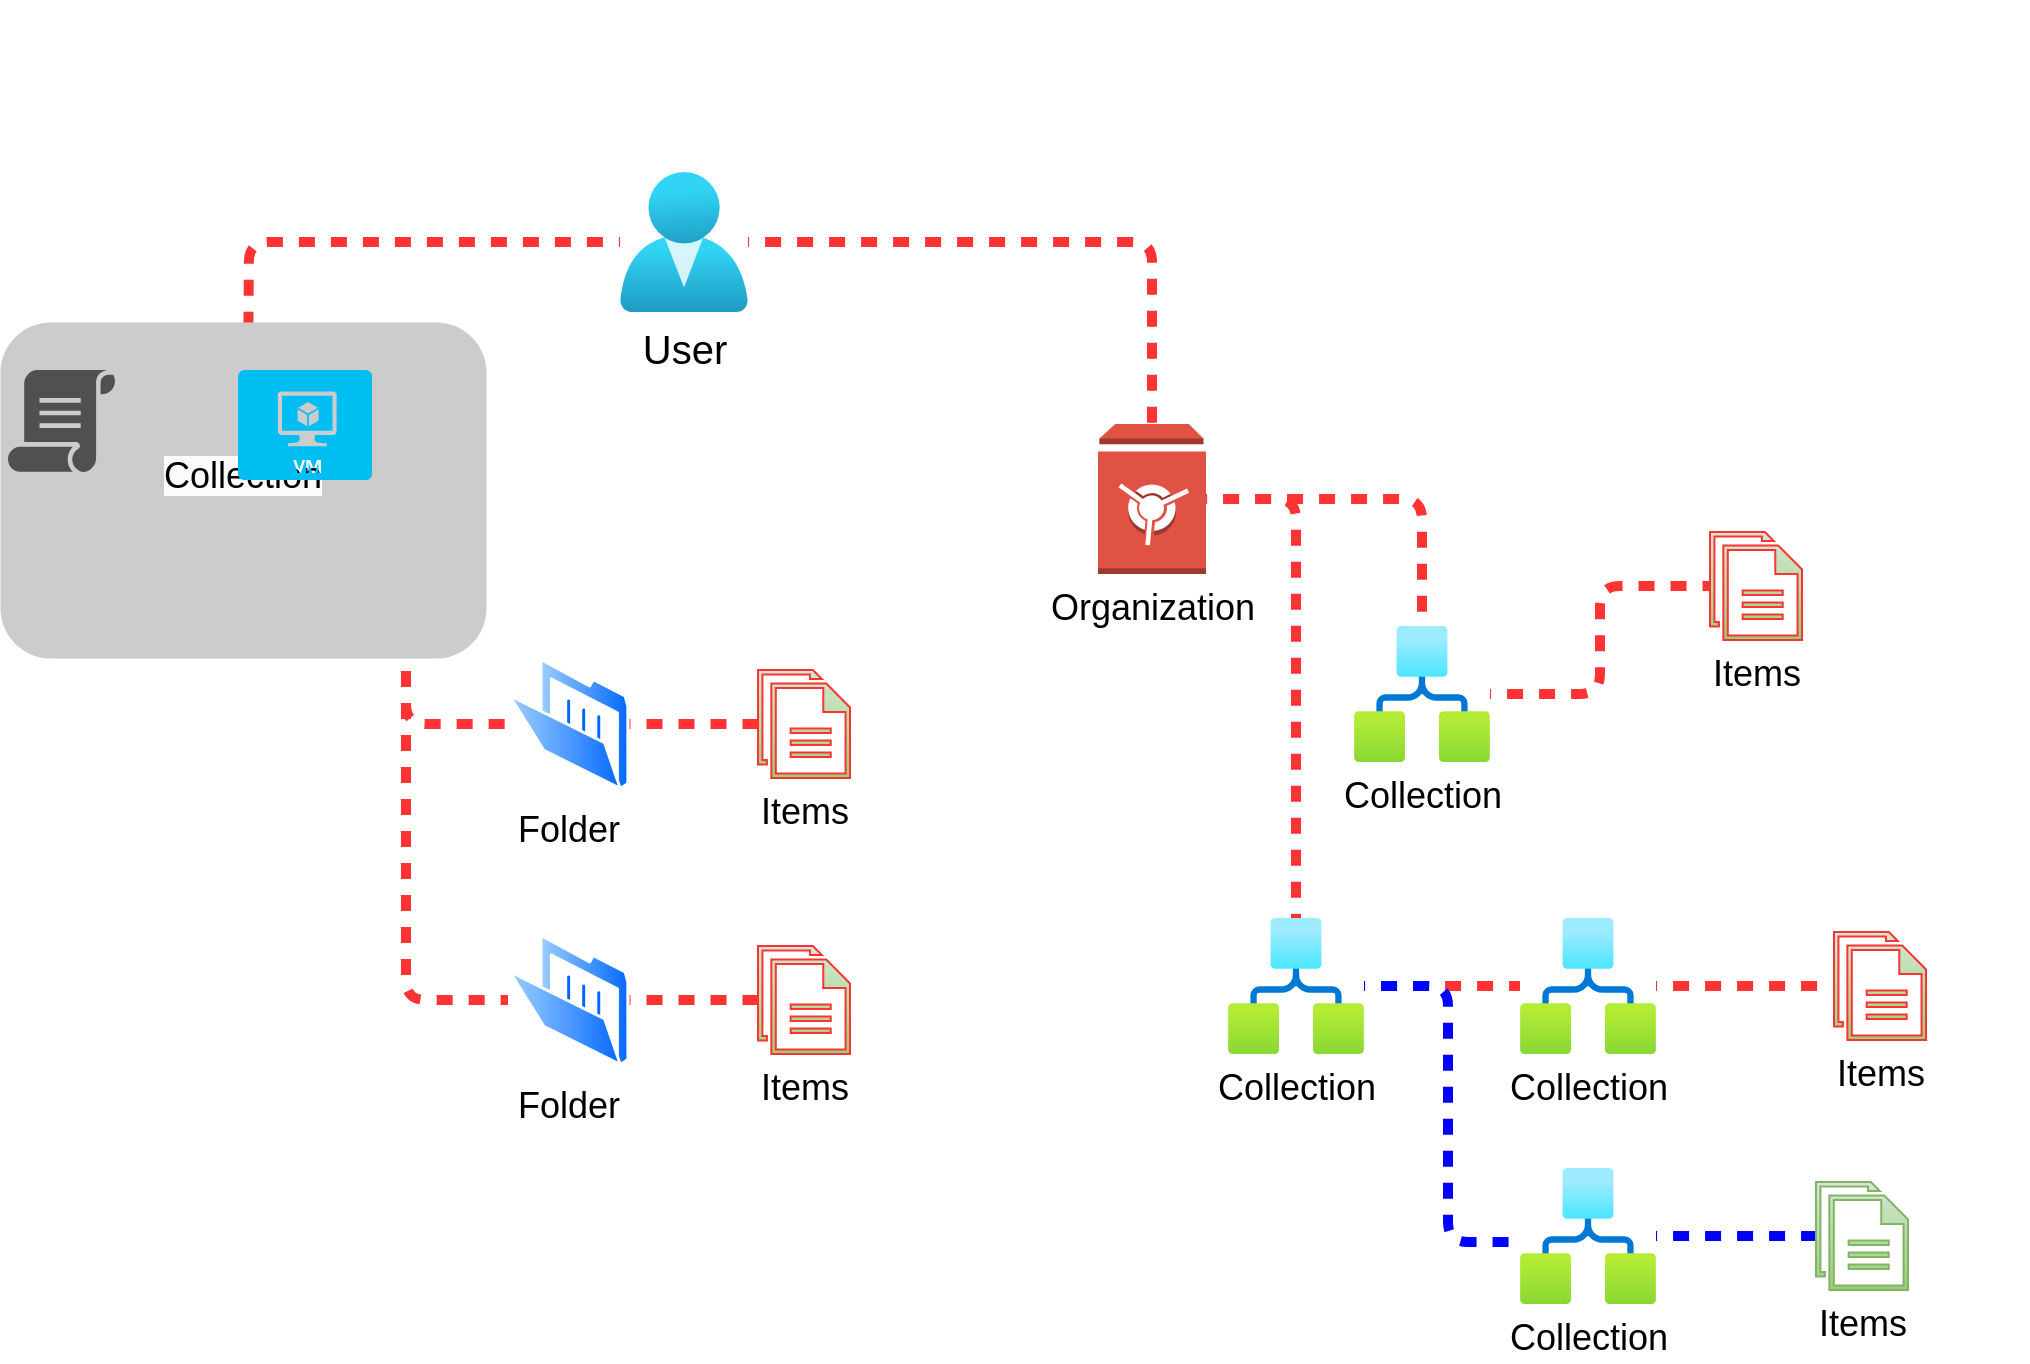 <mxfile version="24.4.4" type="github" pages="2">
  <diagram id="6hiZE-scxlc1er5gQ2BV" name="Page-1">
    <mxGraphModel dx="548" dy="290" grid="0" gridSize="10" guides="1" tooltips="1" connect="0" arrows="1" fold="1" page="1" pageScale="1" pageWidth="1100" pageHeight="850" background="#FFFFFF" math="0" shadow="0">
      <root>
        <mxCell id="0" />
        <mxCell id="1" parent="0" />
        <mxCell id="NDB9tgbWHjL2xSrFMW-w-5" style="edgeStyle=orthogonalEdgeStyle;shape=connector;curved=1;rounded=1;sketch=0;orthogonalLoop=1;jettySize=auto;html=1;labelBackgroundColor=default;fontFamily=Helvetica;fontSize=20;fontColor=#E4FDE1;endArrow=none;endFill=0;strokeColor=#028090;strokeWidth=6;fillColor=#F45B69;" parent="1" edge="1">
          <mxGeometry relative="1" as="geometry">
            <Array as="points">
              <mxPoint x="1034" y="173" />
              <mxPoint x="1034" y="480" />
            </Array>
            <mxPoint x="925" y="173" as="sourcePoint" />
          </mxGeometry>
        </mxCell>
        <mxCell id="UuFZeWKt9-e9n4YQ5i9r-9" style="edgeStyle=orthogonalEdgeStyle;shape=connector;curved=1;rounded=1;sketch=0;orthogonalLoop=1;jettySize=auto;html=1;labelBackgroundColor=default;fontFamily=Helvetica;fontSize=20;fontColor=#E4FDE1;endArrow=none;endFill=0;strokeColor=#028090;strokeWidth=6;fillColor=#F45B69;" parent="1" edge="1">
          <mxGeometry relative="1" as="geometry">
            <Array as="points">
              <mxPoint x="20" y="210" />
              <mxPoint x="20" y="505" />
            </Array>
            <mxPoint x="104" y="210" as="sourcePoint" />
          </mxGeometry>
        </mxCell>
        <mxCell id="UuFZeWKt9-e9n4YQ5i9r-11" style="edgeStyle=orthogonalEdgeStyle;shape=connector;curved=1;rounded=1;sketch=0;orthogonalLoop=1;jettySize=auto;html=1;labelBackgroundColor=default;fontFamily=Helvetica;fontSize=24;fontColor=#E4FDE1;endArrow=none;endFill=0;strokeColor=#028090;strokeWidth=6;fillColor=#F45B69;" parent="1" edge="1">
          <mxGeometry relative="1" as="geometry">
            <Array as="points">
              <mxPoint x="40" y="691" />
              <mxPoint x="40" y="210" />
            </Array>
            <mxPoint x="104" y="210" as="targetPoint" />
          </mxGeometry>
        </mxCell>
        <mxCell id="jTAXsKCG8LxdKpnMnmp3-14" style="edgeStyle=orthogonalEdgeStyle;shape=connector;rounded=1;orthogonalLoop=1;jettySize=auto;html=1;entryX=0.5;entryY=0;entryDx=0;entryDy=0;entryPerimeter=0;labelBackgroundColor=default;strokeColor=#FF3333;strokeWidth=5;fontFamily=Helvetica;fontSize=11;fontColor=default;endArrow=none;endFill=0;fillColor=none;flowAnimation=1;" parent="1" source="Dtk093Fk48xgs2-Uk4ut-2" edge="1">
          <mxGeometry relative="1" as="geometry">
            <mxPoint x="184" y="229" as="targetPoint" />
          </mxGeometry>
        </mxCell>
        <mxCell id="jTAXsKCG8LxdKpnMnmp3-15" style="edgeStyle=orthogonalEdgeStyle;shape=connector;rounded=1;orthogonalLoop=1;jettySize=auto;html=1;labelBackgroundColor=default;strokeColor=#FF3333;strokeWidth=5;fontFamily=Helvetica;fontSize=11;fontColor=default;endArrow=none;endFill=0;fillColor=none;flowAnimation=1;" parent="1" source="Dtk093Fk48xgs2-Uk4ut-2" target="Dtk093Fk48xgs2-Uk4ut-20" edge="1">
          <mxGeometry relative="1" as="geometry" />
        </mxCell>
        <mxCell id="Dtk093Fk48xgs2-Uk4ut-2" value="&lt;font style=&quot;font-size: 20px;&quot;&gt;User&lt;/font&gt;" style="image;aspect=fixed;html=1;points=[];align=center;fontSize=12;image=img/lib/azure2/identity/Users.svg;labelBackgroundColor=none;" parent="1" vertex="1">
          <mxGeometry x="370" y="122" width="64" height="70" as="geometry" />
        </mxCell>
        <mxCell id="jTAXsKCG8LxdKpnMnmp3-43" style="edgeStyle=orthogonalEdgeStyle;shape=connector;rounded=1;orthogonalLoop=1;jettySize=auto;html=1;labelBackgroundColor=default;strokeColor=#FF3333;strokeWidth=5;fontFamily=Helvetica;fontSize=11;fontColor=default;endArrow=none;endFill=0;fillColor=none;flowAnimation=1;" parent="1" source="Dtk093Fk48xgs2-Uk4ut-3" target="jTAXsKCG8LxdKpnMnmp3-6" edge="1">
          <mxGeometry relative="1" as="geometry" />
        </mxCell>
        <mxCell id="jTAXsKCG8LxdKpnMnmp3-44" style="edgeStyle=orthogonalEdgeStyle;shape=connector;rounded=1;orthogonalLoop=1;jettySize=auto;html=1;labelBackgroundColor=default;strokeColor=#0000FF;strokeWidth=5;fontFamily=Helvetica;fontSize=11;fontColor=default;endArrow=none;endFill=0;fillColor=none;flowAnimation=1;" parent="1" source="Dtk093Fk48xgs2-Uk4ut-3" target="jTAXsKCG8LxdKpnMnmp3-31" edge="1">
          <mxGeometry relative="1" as="geometry">
            <Array as="points">
              <mxPoint x="784" y="529" />
              <mxPoint x="784" y="657" />
            </Array>
          </mxGeometry>
        </mxCell>
        <mxCell id="Dtk093Fk48xgs2-Uk4ut-3" value="&lt;font style=&quot;font-size: 18px;&quot;&gt;Collection&lt;br&gt;&lt;/font&gt;" style="image;aspect=fixed;html=1;points=[];align=center;fontSize=12;image=img/lib/azure2/internet_of_things/Logic_Apps.svg;labelBackgroundColor=none;strokeColor=#FF3333;" parent="1" vertex="1">
          <mxGeometry x="674" y="495" width="68" height="68" as="geometry" />
        </mxCell>
        <mxCell id="jTAXsKCG8LxdKpnMnmp3-21" style="edgeStyle=orthogonalEdgeStyle;shape=connector;rounded=1;orthogonalLoop=1;jettySize=auto;html=1;entryX=0;entryY=0.5;entryDx=0;entryDy=0;labelBackgroundColor=default;strokeColor=#FF3333;strokeWidth=5;fontFamily=Helvetica;fontSize=11;fontColor=default;endArrow=none;endFill=0;fillColor=none;flowAnimation=1;" parent="1" target="jTAXsKCG8LxdKpnMnmp3-4" edge="1">
          <mxGeometry relative="1" as="geometry">
            <mxPoint x="211" y="266.571" as="sourcePoint" />
          </mxGeometry>
        </mxCell>
        <mxCell id="jTAXsKCG8LxdKpnMnmp3-22" style="edgeStyle=orthogonalEdgeStyle;shape=connector;rounded=1;orthogonalLoop=1;jettySize=auto;html=1;entryX=0;entryY=0.5;entryDx=0;entryDy=0;labelBackgroundColor=default;strokeColor=#FF3333;strokeWidth=5;fontFamily=Helvetica;fontSize=11;fontColor=default;endArrow=none;endFill=0;fillColor=none;flowAnimation=1;" parent="1" target="jTAXsKCG8LxdKpnMnmp3-2" edge="1">
          <mxGeometry relative="1" as="geometry">
            <mxPoint x="211" y="266.571" as="sourcePoint" />
          </mxGeometry>
        </mxCell>
        <mxCell id="jTAXsKCG8LxdKpnMnmp3-16" style="edgeStyle=orthogonalEdgeStyle;shape=connector;rounded=1;orthogonalLoop=1;jettySize=auto;html=1;labelBackgroundColor=default;strokeColor=#FF3333;strokeWidth=5;fontFamily=Helvetica;fontSize=11;fontColor=default;endArrow=none;endFill=0;fillColor=none;flowAnimation=1;" parent="1" source="Dtk093Fk48xgs2-Uk4ut-20" target="jTAXsKCG8LxdKpnMnmp3-10" edge="1">
          <mxGeometry relative="1" as="geometry" />
        </mxCell>
        <mxCell id="jTAXsKCG8LxdKpnMnmp3-17" style="edgeStyle=orthogonalEdgeStyle;shape=connector;rounded=1;orthogonalLoop=1;jettySize=auto;html=1;labelBackgroundColor=default;strokeColor=#FF3333;strokeWidth=5;fontFamily=Helvetica;fontSize=11;fontColor=default;endArrow=none;endFill=0;fillColor=none;flowAnimation=1;" parent="1" source="Dtk093Fk48xgs2-Uk4ut-20" target="Dtk093Fk48xgs2-Uk4ut-3" edge="1">
          <mxGeometry relative="1" as="geometry">
            <Array as="points">
              <mxPoint x="708" y="286" />
              <mxPoint x="708" y="450" />
            </Array>
          </mxGeometry>
        </mxCell>
        <mxCell id="Dtk093Fk48xgs2-Uk4ut-20" value="&lt;font style=&quot;font-size: 18px;&quot;&gt;Organization&lt;/font&gt;" style="outlineConnect=0;dashed=0;verticalLabelPosition=bottom;verticalAlign=top;align=center;html=1;shape=mxgraph.aws3.vault;fillColor=#E05243;gradientColor=none;strokeColor=#FF3333;" parent="1" vertex="1">
          <mxGeometry x="609" y="248" width="54" height="75" as="geometry" />
        </mxCell>
        <mxCell id="jTAXsKCG8LxdKpnMnmp3-40" style="edgeStyle=orthogonalEdgeStyle;shape=connector;rounded=1;orthogonalLoop=1;jettySize=auto;html=1;labelBackgroundColor=default;strokeColor=#FF3333;strokeWidth=5;fontFamily=Helvetica;fontSize=11;fontColor=default;endArrow=none;endFill=0;fillColor=none;flowAnimation=1;" parent="1" source="jTAXsKCG8LxdKpnMnmp3-2" target="jTAXsKCG8LxdKpnMnmp3-39" edge="1">
          <mxGeometry relative="1" as="geometry" />
        </mxCell>
        <mxCell id="jTAXsKCG8LxdKpnMnmp3-2" value="&lt;font style=&quot;font-size: 18px;&quot;&gt;Folder&lt;/font&gt;" style="image;aspect=fixed;perimeter=ellipsePerimeter;html=1;align=center;shadow=0;dashed=0;spacingTop=3;image=img/lib/active_directory/folder_open.svg;fontFamily=Helvetica;fontSize=11;fontColor=default;labelBackgroundColor=none;strokeColor=#FF3333;" parent="1" vertex="1">
          <mxGeometry x="314" y="503" width="60.72" height="66" as="geometry" />
        </mxCell>
        <mxCell id="jTAXsKCG8LxdKpnMnmp3-37" style="edgeStyle=orthogonalEdgeStyle;shape=connector;rounded=1;orthogonalLoop=1;jettySize=auto;html=1;labelBackgroundColor=default;strokeColor=#FF3333;strokeWidth=5;fontFamily=Helvetica;fontSize=11;fontColor=default;endArrow=none;endFill=0;fillColor=none;flowAnimation=1;" parent="1" source="jTAXsKCG8LxdKpnMnmp3-4" target="jTAXsKCG8LxdKpnMnmp3-36" edge="1">
          <mxGeometry relative="1" as="geometry" />
        </mxCell>
        <mxCell id="jTAXsKCG8LxdKpnMnmp3-4" value="&lt;font style=&quot;font-size: 18px;&quot;&gt;Folder&lt;/font&gt;" style="image;aspect=fixed;perimeter=ellipsePerimeter;html=1;align=center;shadow=0;dashed=0;spacingTop=3;image=img/lib/active_directory/folder_open.svg;fontFamily=Helvetica;fontSize=11;fontColor=default;labelBackgroundColor=none;strokeColor=#FF3333;" parent="1" vertex="1">
          <mxGeometry x="314" y="365" width="60.72" height="66" as="geometry" />
        </mxCell>
        <mxCell id="jTAXsKCG8LxdKpnMnmp3-46" style="edgeStyle=orthogonalEdgeStyle;shape=connector;rounded=1;orthogonalLoop=1;jettySize=auto;html=1;labelBackgroundColor=default;strokeColor=#FF3333;strokeWidth=5;fontFamily=Helvetica;fontSize=11;fontColor=default;endArrow=none;endFill=0;fillColor=none;flowAnimation=1;" parent="1" source="jTAXsKCG8LxdKpnMnmp3-6" target="jTAXsKCG8LxdKpnMnmp3-45" edge="1">
          <mxGeometry relative="1" as="geometry" />
        </mxCell>
        <mxCell id="jTAXsKCG8LxdKpnMnmp3-6" value="&lt;font style=&quot;font-size: 18px;&quot;&gt;Collection&lt;br&gt;&lt;/font&gt;" style="image;aspect=fixed;html=1;points=[];align=center;fontSize=12;image=img/lib/azure2/internet_of_things/Logic_Apps.svg;labelBackgroundColor=none;strokeColor=#FF3333;" parent="1" vertex="1">
          <mxGeometry x="820" y="495" width="68" height="68" as="geometry" />
        </mxCell>
        <mxCell id="jTAXsKCG8LxdKpnMnmp3-42" style="edgeStyle=orthogonalEdgeStyle;shape=connector;rounded=1;orthogonalLoop=1;jettySize=auto;html=1;labelBackgroundColor=default;strokeColor=#FF3333;strokeWidth=5;fontFamily=Helvetica;fontSize=11;fontColor=default;endArrow=none;endFill=0;fillColor=none;flowAnimation=1;" parent="1" source="jTAXsKCG8LxdKpnMnmp3-10" target="jTAXsKCG8LxdKpnMnmp3-41" edge="1">
          <mxGeometry relative="1" as="geometry" />
        </mxCell>
        <mxCell id="jTAXsKCG8LxdKpnMnmp3-10" value="&lt;font style=&quot;font-size: 18px;&quot;&gt;Collection&lt;br&gt;&lt;/font&gt;" style="image;aspect=fixed;html=1;points=[];align=center;fontSize=12;image=img/lib/azure2/internet_of_things/Logic_Apps.svg;labelBackgroundColor=none;strokeColor=#FF3333;" parent="1" vertex="1">
          <mxGeometry x="737" y="349" width="68" height="68" as="geometry" />
        </mxCell>
        <mxCell id="jTAXsKCG8LxdKpnMnmp3-48" style="edgeStyle=orthogonalEdgeStyle;shape=connector;rounded=1;orthogonalLoop=1;jettySize=auto;html=1;labelBackgroundColor=default;strokeColor=#0000FF;strokeWidth=5;fontFamily=Helvetica;fontSize=11;fontColor=default;endArrow=none;endFill=0;fillColor=none;flowAnimation=1;" parent="1" source="jTAXsKCG8LxdKpnMnmp3-31" target="jTAXsKCG8LxdKpnMnmp3-47" edge="1">
          <mxGeometry relative="1" as="geometry" />
        </mxCell>
        <mxCell id="jTAXsKCG8LxdKpnMnmp3-31" value="&lt;font style=&quot;font-size: 18px;&quot;&gt;Collection&lt;br&gt;&lt;/font&gt;" style="image;aspect=fixed;html=1;points=[];align=center;fontSize=12;image=img/lib/azure2/internet_of_things/Logic_Apps.svg;labelBackgroundColor=none;" parent="1" vertex="1">
          <mxGeometry x="820" y="620" width="68" height="68" as="geometry" />
        </mxCell>
        <mxCell id="jTAXsKCG8LxdKpnMnmp3-36" value="&lt;font style=&quot;font-size: 18px;&quot;&gt;Items&lt;/font&gt;" style="sketch=0;pointerEvents=1;shadow=0;dashed=0;html=1;strokeColor=#FF3333;fillColor=#d5e8d4;labelPosition=center;verticalLabelPosition=bottom;verticalAlign=top;outlineConnect=0;align=center;shape=mxgraph.office.concepts.documents;fontFamily=Helvetica;fontSize=11;gradientColor=#97d077;" parent="1" vertex="1">
          <mxGeometry x="439" y="371" width="46" height="54" as="geometry" />
        </mxCell>
        <mxCell id="jTAXsKCG8LxdKpnMnmp3-39" value="&lt;font style=&quot;font-size: 18px;&quot;&gt;Items&lt;/font&gt;" style="sketch=0;pointerEvents=1;shadow=0;dashed=0;html=1;strokeColor=#FF3333;fillColor=#d5e8d4;labelPosition=center;verticalLabelPosition=bottom;verticalAlign=top;outlineConnect=0;align=center;shape=mxgraph.office.concepts.documents;fontFamily=Helvetica;fontSize=11;gradientColor=#97d077;" parent="1" vertex="1">
          <mxGeometry x="439" y="509" width="46" height="54" as="geometry" />
        </mxCell>
        <mxCell id="jTAXsKCG8LxdKpnMnmp3-41" value="&lt;font style=&quot;font-size: 18px;&quot;&gt;Items&lt;/font&gt;" style="sketch=0;pointerEvents=1;shadow=0;dashed=0;html=1;strokeColor=#FF3333;fillColor=#d5e8d4;labelPosition=center;verticalLabelPosition=bottom;verticalAlign=top;outlineConnect=0;align=center;shape=mxgraph.office.concepts.documents;fontFamily=Helvetica;fontSize=11;gradientColor=#97d077;" parent="1" vertex="1">
          <mxGeometry x="915" y="302" width="46" height="54" as="geometry" />
        </mxCell>
        <mxCell id="jTAXsKCG8LxdKpnMnmp3-45" value="&lt;font style=&quot;font-size: 18px;&quot;&gt;Items&lt;/font&gt;" style="sketch=0;pointerEvents=1;shadow=0;dashed=0;html=1;strokeColor=#FF3333;fillColor=#d5e8d4;labelPosition=center;verticalLabelPosition=bottom;verticalAlign=top;outlineConnect=0;align=center;shape=mxgraph.office.concepts.documents;fontFamily=Helvetica;fontSize=11;gradientColor=#97d077;" parent="1" vertex="1">
          <mxGeometry x="977" y="502" width="46" height="54" as="geometry" />
        </mxCell>
        <mxCell id="jTAXsKCG8LxdKpnMnmp3-47" value="&lt;font style=&quot;font-size: 18px;&quot;&gt;Items&lt;/font&gt;" style="sketch=0;pointerEvents=1;shadow=0;dashed=0;html=1;strokeColor=#82b366;fillColor=#d5e8d4;labelPosition=center;verticalLabelPosition=bottom;verticalAlign=top;outlineConnect=0;align=center;shape=mxgraph.office.concepts.documents;fontFamily=Helvetica;fontSize=11;gradientColor=#97d077;" parent="1" vertex="1">
          <mxGeometry x="968" y="627" width="46" height="54" as="geometry" />
        </mxCell>
        <mxCell id="_Um6mK5xSViLYyf8_iDa-1" value="" style="shape=image;verticalLabelPosition=bottom;labelBackgroundColor=default;verticalAlign=top;aspect=fixed;imageAspect=0;image=https://upload.wikimedia.org/wikipedia/commons/thumb/1/12/%C3%89lectricit%C3%A9_de_France_logo.svg/2560px-%C3%89lectricit%C3%A9_de_France_logo.svg.png;" vertex="1" parent="1">
          <mxGeometry x="940" y="36" width="133.65" height="56.8" as="geometry" />
        </mxCell>
        <mxCell id="_Um6mK5xSViLYyf8_iDa-2" value="&#xa;&lt;span style=&quot;color: rgb(0, 0, 0); font-family: Helvetica; font-size: 18px; font-style: normal; font-variant-ligatures: normal; font-variant-caps: normal; font-weight: 400; letter-spacing: normal; orphans: 2; text-align: center; text-indent: 0px; text-transform: none; widows: 2; word-spacing: 0px; -webkit-text-stroke-width: 0px; white-space: nowrap; background-color: rgb(251, 251, 251); text-decoration-thickness: initial; text-decoration-style: initial; text-decoration-color: initial; display: inline !important; float: none;&quot;&gt;Collection&lt;/span&gt;&#xa;&#xa;" style="rounded=1;whiteSpace=wrap;html=1;fillColor=#CCCCCC;strokeColor=#CCCCCC;strokeWidth=0;" vertex="1" parent="1">
          <mxGeometry x="60" y="197" width="243" height="168" as="geometry" />
        </mxCell>
        <mxCell id="_Um6mK5xSViLYyf8_iDa-6" value="" style="verticalLabelPosition=bottom;html=1;verticalAlign=top;align=center;strokeColor=none;fillColor=#00BEF2;shape=mxgraph.azure.virtual_machine;" vertex="1" parent="1">
          <mxGeometry x="179" y="221" width="67" height="55" as="geometry" />
        </mxCell>
        <mxCell id="_Um6mK5xSViLYyf8_iDa-8" value="" style="sketch=0;pointerEvents=1;shadow=0;dashed=0;html=1;strokeColor=none;fillColor=#505050;labelPosition=center;verticalLabelPosition=bottom;verticalAlign=top;outlineConnect=0;align=center;shape=mxgraph.office.concepts.script;" vertex="1" parent="1">
          <mxGeometry x="64" y="221" width="54" height="51" as="geometry" />
        </mxCell>
        <mxCell id="_Um6mK5xSViLYyf8_iDa-9" value="" style="shape=image;html=1;verticalAlign=top;verticalLabelPosition=bottom;labelBackgroundColor=#ffffff;imageAspect=0;aspect=fixed;image=https://cdn4.iconfinder.com/data/icons/ionicons/512/icon-plus-round-128.png" vertex="1" parent="1">
          <mxGeometry x="134" y="241" width="24" height="24" as="geometry" />
        </mxCell>
      </root>
    </mxGraphModel>
  </diagram>
  <diagram name="org" id="QWrxwEZsZMZ6ye2zUo_J">
    <mxGraphModel dx="2390" dy="1119" grid="0" gridSize="10" guides="1" tooltips="1" connect="1" arrows="1" fold="1" page="1" pageScale="1" pageWidth="1100" pageHeight="850" background="#114B5F" math="0" shadow="0">
      <root>
        <mxCell id="mywQiq_Pqser-VUfGeY2-0" />
        <mxCell id="mywQiq_Pqser-VUfGeY2-1" parent="mywQiq_Pqser-VUfGeY2-0" />
        <mxCell id="mywQiq_Pqser-VUfGeY2-2" style="edgeStyle=orthogonalEdgeStyle;shape=connector;curved=1;rounded=1;sketch=0;orthogonalLoop=1;jettySize=auto;html=1;labelBackgroundColor=default;fontFamily=Helvetica;fontSize=20;fontColor=#E4FDE1;endArrow=none;endFill=0;strokeColor=#028090;strokeWidth=6;fillColor=#F45B69;" edge="1" parent="mywQiq_Pqser-VUfGeY2-1">
          <mxGeometry relative="1" as="geometry">
            <Array as="points">
              <mxPoint x="1034" y="173" />
              <mxPoint x="1034" y="480" />
            </Array>
            <mxPoint x="925" y="173" as="sourcePoint" />
          </mxGeometry>
        </mxCell>
        <mxCell id="mywQiq_Pqser-VUfGeY2-3" style="edgeStyle=orthogonalEdgeStyle;shape=connector;curved=1;rounded=1;sketch=0;orthogonalLoop=1;jettySize=auto;html=1;labelBackgroundColor=default;fontFamily=Helvetica;fontSize=20;fontColor=#E4FDE1;endArrow=none;endFill=0;strokeColor=#028090;strokeWidth=6;fillColor=#F45B69;" edge="1" parent="mywQiq_Pqser-VUfGeY2-1">
          <mxGeometry relative="1" as="geometry">
            <Array as="points">
              <mxPoint x="20" y="210" />
              <mxPoint x="20" y="505" />
            </Array>
            <mxPoint x="104" y="210" as="sourcePoint" />
          </mxGeometry>
        </mxCell>
        <mxCell id="mywQiq_Pqser-VUfGeY2-4" style="edgeStyle=orthogonalEdgeStyle;shape=connector;curved=1;rounded=1;sketch=0;orthogonalLoop=1;jettySize=auto;html=1;labelBackgroundColor=default;fontFamily=Helvetica;fontSize=24;fontColor=#E4FDE1;endArrow=none;endFill=0;strokeColor=#028090;strokeWidth=6;fillColor=#F45B69;" edge="1" parent="mywQiq_Pqser-VUfGeY2-1">
          <mxGeometry relative="1" as="geometry">
            <Array as="points">
              <mxPoint x="40" y="691" />
              <mxPoint x="40" y="210" />
            </Array>
            <mxPoint x="104" y="210" as="targetPoint" />
          </mxGeometry>
        </mxCell>
        <mxCell id="mywQiq_Pqser-VUfGeY2-5" value="&lt;font style=&quot;font-size: 18px;&quot;&gt;Group&lt;/font&gt;" style="image;aspect=fixed;html=1;points=[];align=center;fontSize=12;image=img/lib/azure2/identity/Groups.svg;labelBackgroundColor=none;" vertex="1" parent="mywQiq_Pqser-VUfGeY2-1">
          <mxGeometry x="666" y="617" width="68" height="56.0" as="geometry" />
        </mxCell>
        <mxCell id="mywQiq_Pqser-VUfGeY2-8" value="&lt;font style=&quot;font-size: 20px;&quot;&gt;User&lt;/font&gt;" style="image;aspect=fixed;html=1;points=[];align=center;fontSize=12;image=img/lib/azure2/identity/Users.svg;labelBackgroundColor=none;" vertex="1" parent="mywQiq_Pqser-VUfGeY2-1">
          <mxGeometry x="306" y="607" width="64" height="70" as="geometry" />
        </mxCell>
        <mxCell id="mywQiq_Pqser-VUfGeY2-9" style="edgeStyle=orthogonalEdgeStyle;shape=connector;rounded=1;orthogonalLoop=1;jettySize=auto;html=1;labelBackgroundColor=default;strokeColor=default;strokeWidth=5;fontFamily=Helvetica;fontSize=11;fontColor=default;endArrow=none;endFill=0;fillColor=none;" edge="1" parent="mywQiq_Pqser-VUfGeY2-1" source="mywQiq_Pqser-VUfGeY2-11" target="mywQiq_Pqser-VUfGeY2-24">
          <mxGeometry relative="1" as="geometry" />
        </mxCell>
        <mxCell id="mywQiq_Pqser-VUfGeY2-10" style="edgeStyle=orthogonalEdgeStyle;shape=connector;rounded=1;orthogonalLoop=1;jettySize=auto;html=1;labelBackgroundColor=default;strokeColor=default;strokeWidth=5;fontFamily=Helvetica;fontSize=11;fontColor=default;endArrow=none;endFill=0;fillColor=none;" edge="1" parent="mywQiq_Pqser-VUfGeY2-1" source="mywQiq_Pqser-VUfGeY2-11" target="mywQiq_Pqser-VUfGeY2-28">
          <mxGeometry relative="1" as="geometry">
            <Array as="points">
              <mxPoint x="268" y="355" />
              <mxPoint x="268" y="483" />
            </Array>
          </mxGeometry>
        </mxCell>
        <mxCell id="mywQiq_Pqser-VUfGeY2-11" value="&lt;font style=&quot;font-size: 18px;&quot;&gt;Collection&lt;br&gt;&lt;/font&gt;" style="image;aspect=fixed;html=1;points=[];align=center;fontSize=12;image=img/lib/azure2/internet_of_things/Logic_Apps.svg;labelBackgroundColor=none;" vertex="1" parent="mywQiq_Pqser-VUfGeY2-1">
          <mxGeometry x="158" y="321" width="68" height="68" as="geometry" />
        </mxCell>
        <mxCell id="mywQiq_Pqser-VUfGeY2-12" value="" style="shape=image;imageAspect=0;aspect=fixed;verticalLabelPosition=bottom;verticalAlign=top;image=https://play-lh.googleusercontent.com/-jz18EgBYlmeHlnsq_iltq6uLnYFtXAVR_gi_d0qEj0pANQ1MtrJIstJoCQtImlWKwc;" vertex="1" parent="mywQiq_Pqser-VUfGeY2-1">
          <mxGeometry x="940" y="15" width="136" height="136" as="geometry" />
        </mxCell>
        <mxCell id="mywQiq_Pqser-VUfGeY2-16" style="edgeStyle=orthogonalEdgeStyle;shape=connector;rounded=1;orthogonalLoop=1;jettySize=auto;html=1;labelBackgroundColor=default;strokeColor=default;strokeWidth=5;fontFamily=Helvetica;fontSize=11;fontColor=default;endArrow=none;endFill=0;fillColor=none;" edge="1" parent="mywQiq_Pqser-VUfGeY2-1" source="mywQiq_Pqser-VUfGeY2-18" target="mywQiq_Pqser-VUfGeY2-26">
          <mxGeometry relative="1" as="geometry" />
        </mxCell>
        <mxCell id="mywQiq_Pqser-VUfGeY2-17" style="edgeStyle=orthogonalEdgeStyle;shape=connector;rounded=1;orthogonalLoop=1;jettySize=auto;html=1;labelBackgroundColor=default;strokeColor=default;strokeWidth=5;fontFamily=Helvetica;fontSize=11;fontColor=default;endArrow=none;endFill=0;fillColor=none;" edge="1" parent="mywQiq_Pqser-VUfGeY2-1" source="mywQiq_Pqser-VUfGeY2-18" target="mywQiq_Pqser-VUfGeY2-11">
          <mxGeometry relative="1" as="geometry">
            <Array as="points">
              <mxPoint x="192" y="112" />
              <mxPoint x="192" y="276" />
            </Array>
          </mxGeometry>
        </mxCell>
        <mxCell id="mywQiq_Pqser-VUfGeY2-18" value="&lt;font style=&quot;font-size: 18px;&quot;&gt;Organization&lt;/font&gt;" style="outlineConnect=0;dashed=0;verticalLabelPosition=bottom;verticalAlign=top;align=center;html=1;shape=mxgraph.aws3.vault;fillColor=#E05243;gradientColor=none;" vertex="1" parent="mywQiq_Pqser-VUfGeY2-1">
          <mxGeometry x="93" y="74" width="54" height="75" as="geometry" />
        </mxCell>
        <mxCell id="mywQiq_Pqser-VUfGeY2-23" style="edgeStyle=orthogonalEdgeStyle;shape=connector;rounded=1;orthogonalLoop=1;jettySize=auto;html=1;labelBackgroundColor=default;strokeColor=default;strokeWidth=5;fontFamily=Helvetica;fontSize=11;fontColor=default;endArrow=none;endFill=0;fillColor=none;" edge="1" parent="mywQiq_Pqser-VUfGeY2-1" source="mywQiq_Pqser-VUfGeY2-24" target="mywQiq_Pqser-VUfGeY2-32">
          <mxGeometry relative="1" as="geometry" />
        </mxCell>
        <mxCell id="mywQiq_Pqser-VUfGeY2-24" value="&lt;font style=&quot;font-size: 18px;&quot;&gt;Collection&lt;br&gt;&lt;/font&gt;" style="image;aspect=fixed;html=1;points=[];align=center;fontSize=12;image=img/lib/azure2/internet_of_things/Logic_Apps.svg;labelBackgroundColor=none;" vertex="1" parent="mywQiq_Pqser-VUfGeY2-1">
          <mxGeometry x="304" y="321" width="68" height="68" as="geometry" />
        </mxCell>
        <mxCell id="mywQiq_Pqser-VUfGeY2-25" style="edgeStyle=orthogonalEdgeStyle;shape=connector;rounded=1;orthogonalLoop=1;jettySize=auto;html=1;labelBackgroundColor=default;strokeColor=default;strokeWidth=5;fontFamily=Helvetica;fontSize=11;fontColor=default;endArrow=none;endFill=0;fillColor=none;" edge="1" parent="mywQiq_Pqser-VUfGeY2-1" source="mywQiq_Pqser-VUfGeY2-26" target="mywQiq_Pqser-VUfGeY2-31">
          <mxGeometry relative="1" as="geometry" />
        </mxCell>
        <mxCell id="mywQiq_Pqser-VUfGeY2-26" value="&lt;font style=&quot;font-size: 18px;&quot;&gt;Collection&lt;br&gt;&lt;/font&gt;" style="image;aspect=fixed;html=1;points=[];align=center;fontSize=12;image=img/lib/azure2/internet_of_things/Logic_Apps.svg;labelBackgroundColor=none;" vertex="1" parent="mywQiq_Pqser-VUfGeY2-1">
          <mxGeometry x="236" y="121" width="68" height="68" as="geometry" />
        </mxCell>
        <mxCell id="mywQiq_Pqser-VUfGeY2-27" style="edgeStyle=orthogonalEdgeStyle;shape=connector;rounded=1;orthogonalLoop=1;jettySize=auto;html=1;labelBackgroundColor=default;strokeColor=default;strokeWidth=5;fontFamily=Helvetica;fontSize=11;fontColor=default;endArrow=none;endFill=0;fillColor=none;" edge="1" parent="mywQiq_Pqser-VUfGeY2-1" source="mywQiq_Pqser-VUfGeY2-28" target="mywQiq_Pqser-VUfGeY2-33">
          <mxGeometry relative="1" as="geometry" />
        </mxCell>
        <mxCell id="mywQiq_Pqser-VUfGeY2-28" value="&lt;font style=&quot;font-size: 18px;&quot;&gt;Collection&lt;br&gt;&lt;/font&gt;" style="image;aspect=fixed;html=1;points=[];align=center;fontSize=12;image=img/lib/azure2/internet_of_things/Logic_Apps.svg;labelBackgroundColor=none;" vertex="1" parent="mywQiq_Pqser-VUfGeY2-1">
          <mxGeometry x="304" y="446" width="68" height="68" as="geometry" />
        </mxCell>
        <mxCell id="mywQiq_Pqser-VUfGeY2-31" value="&lt;font style=&quot;font-size: 18px;&quot;&gt;Items&lt;/font&gt;" style="sketch=0;pointerEvents=1;shadow=0;dashed=0;html=1;strokeColor=#82b366;fillColor=#d5e8d4;labelPosition=center;verticalLabelPosition=bottom;verticalAlign=top;outlineConnect=0;align=center;shape=mxgraph.office.concepts.documents;fontFamily=Helvetica;fontSize=11;gradientColor=#97d077;" vertex="1" parent="mywQiq_Pqser-VUfGeY2-1">
          <mxGeometry x="399" y="128" width="46" height="54" as="geometry" />
        </mxCell>
        <mxCell id="mywQiq_Pqser-VUfGeY2-32" value="&lt;font style=&quot;font-size: 18px;&quot;&gt;Items&lt;/font&gt;" style="sketch=0;pointerEvents=1;shadow=0;dashed=0;html=1;strokeColor=#82b366;fillColor=#d5e8d4;labelPosition=center;verticalLabelPosition=bottom;verticalAlign=top;outlineConnect=0;align=center;shape=mxgraph.office.concepts.documents;fontFamily=Helvetica;fontSize=11;gradientColor=#97d077;" vertex="1" parent="mywQiq_Pqser-VUfGeY2-1">
          <mxGeometry x="461" y="328" width="46" height="54" as="geometry" />
        </mxCell>
        <mxCell id="mywQiq_Pqser-VUfGeY2-33" value="&lt;font style=&quot;font-size: 18px;&quot;&gt;Items&lt;/font&gt;" style="sketch=0;pointerEvents=1;shadow=0;dashed=0;html=1;strokeColor=#82b366;fillColor=#d5e8d4;labelPosition=center;verticalLabelPosition=bottom;verticalAlign=top;outlineConnect=0;align=center;shape=mxgraph.office.concepts.documents;fontFamily=Helvetica;fontSize=11;gradientColor=#97d077;" vertex="1" parent="mywQiq_Pqser-VUfGeY2-1">
          <mxGeometry x="452" y="453" width="46" height="54" as="geometry" />
        </mxCell>
      </root>
    </mxGraphModel>
  </diagram>
</mxfile>
